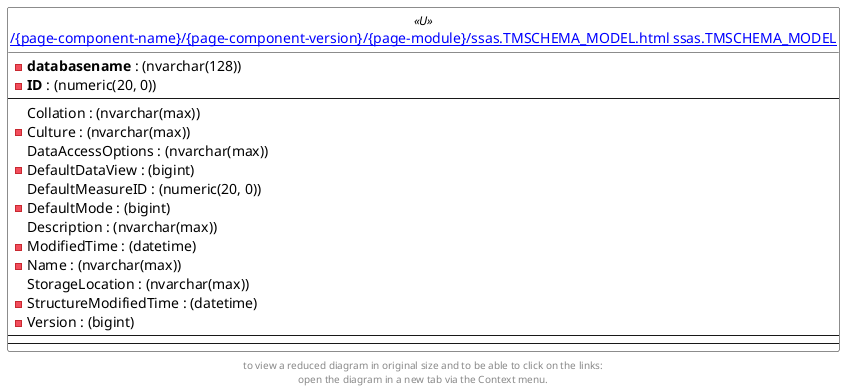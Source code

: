 @startuml
left to right direction
'top to bottom direction
hide circle
'avoide "." issues:
set namespaceSeparator none


skinparam class {
  BackgroundColor White
  BackgroundColor<<FN>> Yellow
  BackgroundColor<<FS>> Yellow
  BackgroundColor<<FT>> LightGray
  BackgroundColor<<IF>> Yellow
  BackgroundColor<<IS>> Yellow
  BackgroundColor<<P>> Aqua
  BackgroundColor<<PC>> Aqua
  BackgroundColor<<SN>> Yellow
  BackgroundColor<<SO>> SlateBlue
  BackgroundColor<<TF>> LightGray
  BackgroundColor<<TR>> Tomato
  BackgroundColor<<U>> White
  BackgroundColor<<V>> WhiteSmoke
  BackgroundColor<<X>> Aqua
}


entity "[[{site-url}/{page-component-name}/{page-component-version}/{page-module}/ssas.TMSCHEMA_MODEL.html ssas.TMSCHEMA_MODEL]]" as ssas.TMSCHEMA_MODEL << U >> {
  - **databasename** : (nvarchar(128))
  - **ID** : (numeric(20, 0))
  --
  Collation : (nvarchar(max))
  - Culture : (nvarchar(max))
  DataAccessOptions : (nvarchar(max))
  - DefaultDataView : (bigint)
  DefaultMeasureID : (numeric(20, 0))
  - DefaultMode : (bigint)
  Description : (nvarchar(max))
  - ModifiedTime : (datetime)
  - Name : (nvarchar(max))
  StorageLocation : (nvarchar(max))
  - StructureModifiedTime : (datetime)
  - Version : (bigint)
  --
  --
}



footer
to view a reduced diagram in original size and to be able to click on the links:
open the diagram in a new tab via the Context menu.
end footer

@enduml

